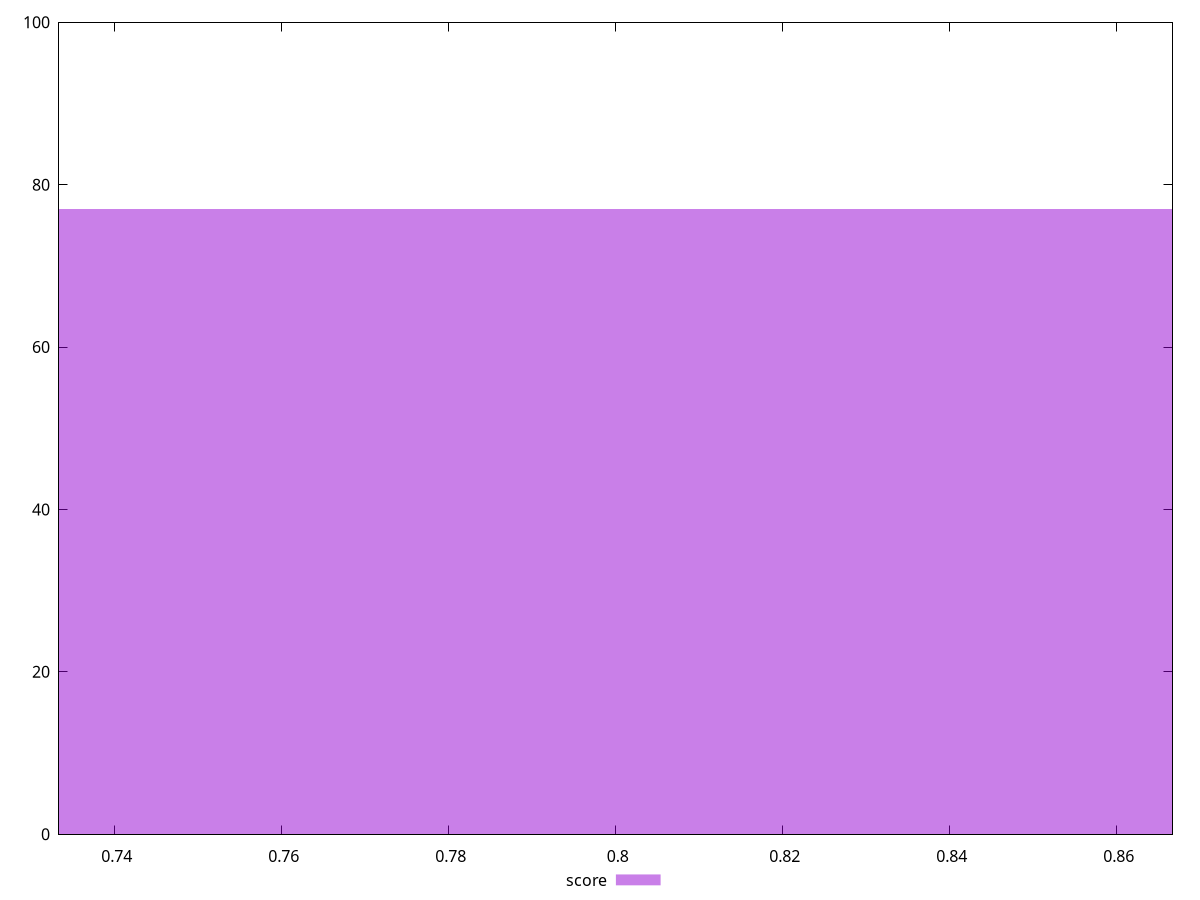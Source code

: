 reset

$score <<EOF
0.7999775757080375 77
0.933307171659377 23
EOF

set key outside below
set boxwidth 0.13332959595133959
set xrange [0.7333333333333333:0.8666666666666667]
set yrange [0:100]
set style fill transparent solid 0.5 noborder
set terminal svg size 640, 490 enhanced background rgb 'white'
set output "report_00007_2020-12-11T15:55:29.892Z/uses-http2/samples/pages+cached+noexternal+noimg/score/histogram.svg"

plot $score title "score" with boxes

reset
